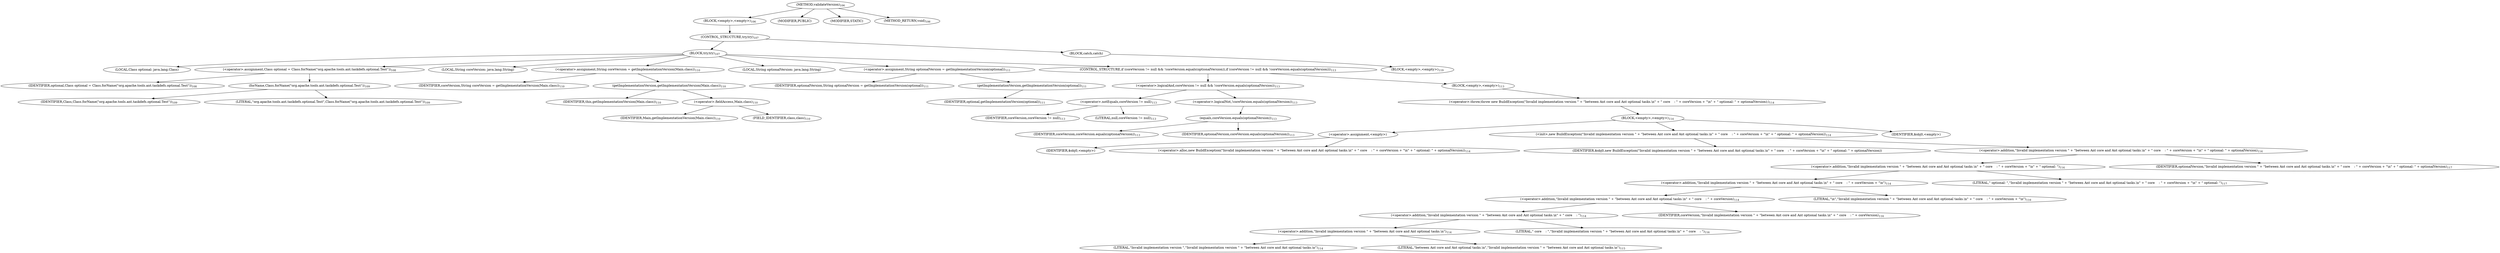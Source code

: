 digraph "validateVersion" {  
"49" [label = <(METHOD,validateVersion)<SUB>106</SUB>> ]
"50" [label = <(BLOCK,&lt;empty&gt;,&lt;empty&gt;)<SUB>106</SUB>> ]
"51" [label = <(CONTROL_STRUCTURE,try,try)<SUB>107</SUB>> ]
"52" [label = <(BLOCK,try,try)<SUB>107</SUB>> ]
"53" [label = <(LOCAL,Class optional: java.lang.Class)> ]
"54" [label = <(&lt;operator&gt;.assignment,Class optional = Class.forName(&quot;org.apache.tools.ant.taskdefs.optional.Test&quot;))<SUB>108</SUB>> ]
"55" [label = <(IDENTIFIER,optional,Class optional = Class.forName(&quot;org.apache.tools.ant.taskdefs.optional.Test&quot;))<SUB>108</SUB>> ]
"56" [label = <(forName,Class.forName(&quot;org.apache.tools.ant.taskdefs.optional.Test&quot;))<SUB>109</SUB>> ]
"57" [label = <(IDENTIFIER,Class,Class.forName(&quot;org.apache.tools.ant.taskdefs.optional.Test&quot;))<SUB>109</SUB>> ]
"58" [label = <(LITERAL,&quot;org.apache.tools.ant.taskdefs.optional.Test&quot;,Class.forName(&quot;org.apache.tools.ant.taskdefs.optional.Test&quot;))<SUB>109</SUB>> ]
"59" [label = <(LOCAL,String coreVersion: java.lang.String)> ]
"60" [label = <(&lt;operator&gt;.assignment,String coreVersion = getImplementationVersion(Main.class))<SUB>110</SUB>> ]
"61" [label = <(IDENTIFIER,coreVersion,String coreVersion = getImplementationVersion(Main.class))<SUB>110</SUB>> ]
"62" [label = <(getImplementationVersion,getImplementationVersion(Main.class))<SUB>110</SUB>> ]
"63" [label = <(IDENTIFIER,this,getImplementationVersion(Main.class))<SUB>110</SUB>> ]
"64" [label = <(&lt;operator&gt;.fieldAccess,Main.class)<SUB>110</SUB>> ]
"65" [label = <(IDENTIFIER,Main,getImplementationVersion(Main.class))<SUB>110</SUB>> ]
"66" [label = <(FIELD_IDENTIFIER,class,class)<SUB>110</SUB>> ]
"67" [label = <(LOCAL,String optionalVersion: java.lang.String)> ]
"68" [label = <(&lt;operator&gt;.assignment,String optionalVersion = getImplementationVersion(optional))<SUB>111</SUB>> ]
"69" [label = <(IDENTIFIER,optionalVersion,String optionalVersion = getImplementationVersion(optional))<SUB>111</SUB>> ]
"70" [label = <(getImplementationVersion,getImplementationVersion(optional))<SUB>111</SUB>> ]
"71" [label = <(IDENTIFIER,optional,getImplementationVersion(optional))<SUB>111</SUB>> ]
"72" [label = <(CONTROL_STRUCTURE,if (coreVersion != null &amp;&amp; !coreVersion.equals(optionalVersion)),if (coreVersion != null &amp;&amp; !coreVersion.equals(optionalVersion)))<SUB>113</SUB>> ]
"73" [label = <(&lt;operator&gt;.logicalAnd,coreVersion != null &amp;&amp; !coreVersion.equals(optionalVersion))<SUB>113</SUB>> ]
"74" [label = <(&lt;operator&gt;.notEquals,coreVersion != null)<SUB>113</SUB>> ]
"75" [label = <(IDENTIFIER,coreVersion,coreVersion != null)<SUB>113</SUB>> ]
"76" [label = <(LITERAL,null,coreVersion != null)<SUB>113</SUB>> ]
"77" [label = <(&lt;operator&gt;.logicalNot,!coreVersion.equals(optionalVersion))<SUB>113</SUB>> ]
"78" [label = <(equals,coreVersion.equals(optionalVersion))<SUB>113</SUB>> ]
"79" [label = <(IDENTIFIER,coreVersion,coreVersion.equals(optionalVersion))<SUB>113</SUB>> ]
"80" [label = <(IDENTIFIER,optionalVersion,coreVersion.equals(optionalVersion))<SUB>113</SUB>> ]
"81" [label = <(BLOCK,&lt;empty&gt;,&lt;empty&gt;)<SUB>113</SUB>> ]
"82" [label = <(&lt;operator&gt;.throw,throw new BuildException(&quot;Invalid implementation version &quot; + &quot;between Ant core and Ant optional tasks.\n&quot; + &quot; core    : &quot; + coreVersion + &quot;\n&quot; + &quot; optional: &quot; + optionalVersion);)<SUB>114</SUB>> ]
"83" [label = <(BLOCK,&lt;empty&gt;,&lt;empty&gt;)<SUB>114</SUB>> ]
"84" [label = <(&lt;operator&gt;.assignment,&lt;empty&gt;)> ]
"85" [label = <(IDENTIFIER,$obj0,&lt;empty&gt;)> ]
"86" [label = <(&lt;operator&gt;.alloc,new BuildException(&quot;Invalid implementation version &quot; + &quot;between Ant core and Ant optional tasks.\n&quot; + &quot; core    : &quot; + coreVersion + &quot;\n&quot; + &quot; optional: &quot; + optionalVersion))<SUB>114</SUB>> ]
"87" [label = <(&lt;init&gt;,new BuildException(&quot;Invalid implementation version &quot; + &quot;between Ant core and Ant optional tasks.\n&quot; + &quot; core    : &quot; + coreVersion + &quot;\n&quot; + &quot; optional: &quot; + optionalVersion))<SUB>114</SUB>> ]
"88" [label = <(IDENTIFIER,$obj0,new BuildException(&quot;Invalid implementation version &quot; + &quot;between Ant core and Ant optional tasks.\n&quot; + &quot; core    : &quot; + coreVersion + &quot;\n&quot; + &quot; optional: &quot; + optionalVersion))> ]
"89" [label = <(&lt;operator&gt;.addition,&quot;Invalid implementation version &quot; + &quot;between Ant core and Ant optional tasks.\n&quot; + &quot; core    : &quot; + coreVersion + &quot;\n&quot; + &quot; optional: &quot; + optionalVersion)<SUB>114</SUB>> ]
"90" [label = <(&lt;operator&gt;.addition,&quot;Invalid implementation version &quot; + &quot;between Ant core and Ant optional tasks.\n&quot; + &quot; core    : &quot; + coreVersion + &quot;\n&quot; + &quot; optional: &quot;)<SUB>114</SUB>> ]
"91" [label = <(&lt;operator&gt;.addition,&quot;Invalid implementation version &quot; + &quot;between Ant core and Ant optional tasks.\n&quot; + &quot; core    : &quot; + coreVersion + &quot;\n&quot;)<SUB>114</SUB>> ]
"92" [label = <(&lt;operator&gt;.addition,&quot;Invalid implementation version &quot; + &quot;between Ant core and Ant optional tasks.\n&quot; + &quot; core    : &quot; + coreVersion)<SUB>114</SUB>> ]
"93" [label = <(&lt;operator&gt;.addition,&quot;Invalid implementation version &quot; + &quot;between Ant core and Ant optional tasks.\n&quot; + &quot; core    : &quot;)<SUB>114</SUB>> ]
"94" [label = <(&lt;operator&gt;.addition,&quot;Invalid implementation version &quot; + &quot;between Ant core and Ant optional tasks.\n&quot;)<SUB>114</SUB>> ]
"95" [label = <(LITERAL,&quot;Invalid implementation version &quot;,&quot;Invalid implementation version &quot; + &quot;between Ant core and Ant optional tasks.\n&quot;)<SUB>114</SUB>> ]
"96" [label = <(LITERAL,&quot;between Ant core and Ant optional tasks.\n&quot;,&quot;Invalid implementation version &quot; + &quot;between Ant core and Ant optional tasks.\n&quot;)<SUB>115</SUB>> ]
"97" [label = <(LITERAL,&quot; core    : &quot;,&quot;Invalid implementation version &quot; + &quot;between Ant core and Ant optional tasks.\n&quot; + &quot; core    : &quot;)<SUB>116</SUB>> ]
"98" [label = <(IDENTIFIER,coreVersion,&quot;Invalid implementation version &quot; + &quot;between Ant core and Ant optional tasks.\n&quot; + &quot; core    : &quot; + coreVersion)<SUB>116</SUB>> ]
"99" [label = <(LITERAL,&quot;\n&quot;,&quot;Invalid implementation version &quot; + &quot;between Ant core and Ant optional tasks.\n&quot; + &quot; core    : &quot; + coreVersion + &quot;\n&quot;)<SUB>116</SUB>> ]
"100" [label = <(LITERAL,&quot; optional: &quot;,&quot;Invalid implementation version &quot; + &quot;between Ant core and Ant optional tasks.\n&quot; + &quot; core    : &quot; + coreVersion + &quot;\n&quot; + &quot; optional: &quot;)<SUB>117</SUB>> ]
"101" [label = <(IDENTIFIER,optionalVersion,&quot;Invalid implementation version &quot; + &quot;between Ant core and Ant optional tasks.\n&quot; + &quot; core    : &quot; + coreVersion + &quot;\n&quot; + &quot; optional: &quot; + optionalVersion)<SUB>117</SUB>> ]
"102" [label = <(IDENTIFIER,$obj0,&lt;empty&gt;)> ]
"103" [label = <(BLOCK,catch,catch)> ]
"104" [label = <(BLOCK,&lt;empty&gt;,&lt;empty&gt;)<SUB>119</SUB>> ]
"105" [label = <(MODIFIER,PUBLIC)> ]
"106" [label = <(MODIFIER,STATIC)> ]
"107" [label = <(METHOD_RETURN,void)<SUB>106</SUB>> ]
  "49" -> "50" 
  "49" -> "105" 
  "49" -> "106" 
  "49" -> "107" 
  "50" -> "51" 
  "51" -> "52" 
  "51" -> "103" 
  "52" -> "53" 
  "52" -> "54" 
  "52" -> "59" 
  "52" -> "60" 
  "52" -> "67" 
  "52" -> "68" 
  "52" -> "72" 
  "54" -> "55" 
  "54" -> "56" 
  "56" -> "57" 
  "56" -> "58" 
  "60" -> "61" 
  "60" -> "62" 
  "62" -> "63" 
  "62" -> "64" 
  "64" -> "65" 
  "64" -> "66" 
  "68" -> "69" 
  "68" -> "70" 
  "70" -> "71" 
  "72" -> "73" 
  "72" -> "81" 
  "73" -> "74" 
  "73" -> "77" 
  "74" -> "75" 
  "74" -> "76" 
  "77" -> "78" 
  "78" -> "79" 
  "78" -> "80" 
  "81" -> "82" 
  "82" -> "83" 
  "83" -> "84" 
  "83" -> "87" 
  "83" -> "102" 
  "84" -> "85" 
  "84" -> "86" 
  "87" -> "88" 
  "87" -> "89" 
  "89" -> "90" 
  "89" -> "101" 
  "90" -> "91" 
  "90" -> "100" 
  "91" -> "92" 
  "91" -> "99" 
  "92" -> "93" 
  "92" -> "98" 
  "93" -> "94" 
  "93" -> "97" 
  "94" -> "95" 
  "94" -> "96" 
  "103" -> "104" 
}
